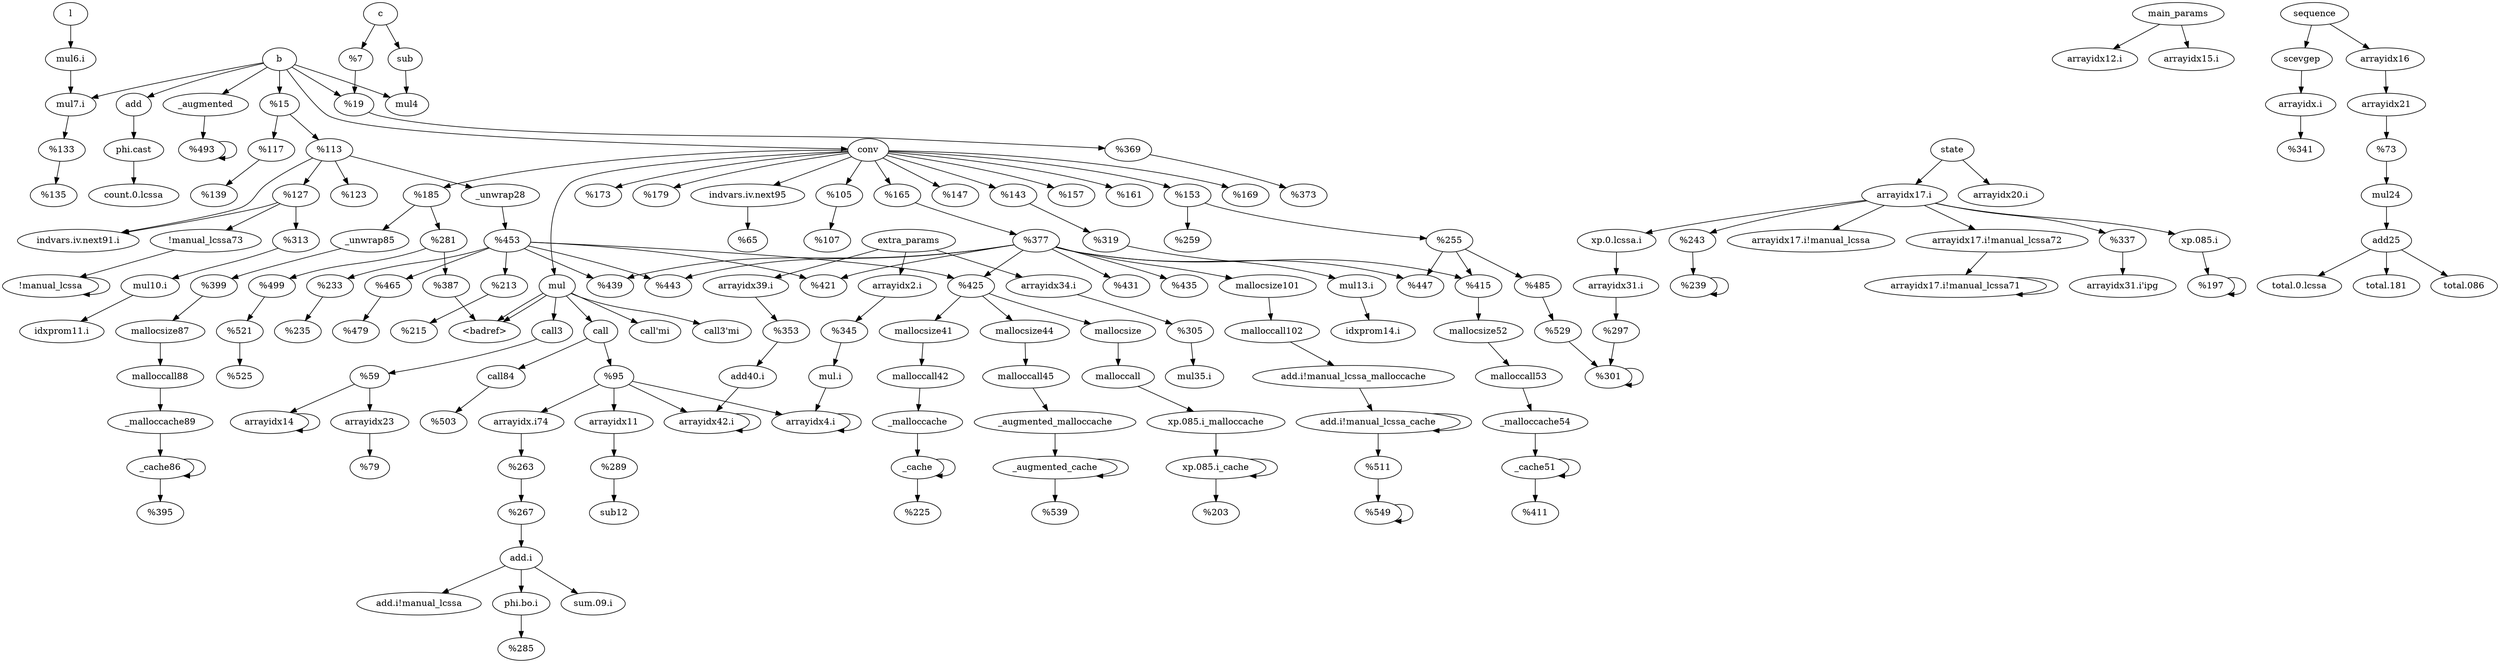 digraph G {
		"l" -> "mul6.i"
		"c" -> "sub"
		"c" -> "%6"
		"b" -> "mul7.i"
		"b" -> "conv"
		"b" -> "%2"
		"b" -> "%7"
		"b" -> "add"
		"b" -> "_augmented"
		"b" -> "mul4"
		"main_params" -> "arrayidx12.i"
		"main_params" -> "arrayidx15.i"
		"extra_params" -> "arrayidx2.i"
		"extra_params" -> "arrayidx39.i"
		"extra_params" -> "arrayidx34.i"
		"state" -> "arrayidx20.i"
		"state" -> "arrayidx17.i"
		"sequence" -> "scevgep"
		"sequence" -> "arrayidx16"
		"mul" -> "<badref>"
		"mul" -> "call'mi"
		"mul" -> "<badref>"
		"mul" -> "call3'mi"
		"mul" -> "call3"
		"mul" -> "call"
		"call3" -> "%1"
		"xp.0.lcssa.i" -> "arrayidx31.i"
		"indvars.iv.next95" -> "%81"
		"add" -> "phi.cast"
		"arrayidx16" -> "arrayidx21"
		"arrayidx21" -> "%79"
		"%79" -> "mul24"
		"arrayidx23" -> "%80"
		"mul24" -> "add25"
		"add25" -> "total.0.lcssa"
		"add25" -> "total.181"
		"add25" -> "total.086"
		"phi.cast" -> "count.0.lcssa"
		"call" -> "call84"
		"call" -> "%0"
		"%1" -> "arrayidx23"
		"%1" -> "arrayidx14"
		"scevgep" -> "arrayidx.i"
		"%25" -> "%26"
		"%6" -> "%7"
		"%2" -> "%3"
		"%2" -> "%5"
		"%3" -> "_unwrap28"
		"%3" -> "%28"
		"%3" -> "%44"
		"%3" -> "indvars.iv.next91.i"
		"%4" -> "%12"
		"%5" -> "%56"
		"conv" -> "%46"
		"conv" -> "%27"
		"conv" -> "indvars.iv.next95"
		"conv" -> "%13"
		"conv" -> "%11"
		"conv" -> "%54"
		"conv" -> "%10"
		"conv" -> "%16"
		"conv" -> "%15"
		"conv" -> "%25"
		"conv" -> "%24"
		"conv" -> "mul"
		"conv" -> "%14"
		"%0" -> "arrayidx11"
		"%0" -> "arrayidx.i74"
		"%0" -> "arrayidx42.i"
		"%0" -> "arrayidx4.i"
		"xp.085.i" -> "%38"
		"xp.085.i_cache" -> "xp.085.i_cache"
		"xp.085.i_cache" -> "%34"
		"mallocsize" -> "malloccall"
		"malloccall" -> "xp.085.i_malloccache"
		"xp.085.i_malloccache" -> "xp.085.i_cache"
		"%36" -> "%37"
		"%38" -> "%38"
		"mallocsize41" -> "malloccall42"
		"_cache" -> "_cache"
		"_cache" -> "%39"
		"malloccall42" -> "_malloccache"
		"_malloccache" -> "_cache"
		"%41" -> "%42"
		"%43" -> "%43"
		"%33" -> "%43"
		"!manual_lcssa73" -> "!manual_lcssa"
		"!manual_lcssa" -> "!manual_lcssa"
		"arrayidx17.i!manual_lcssa71" -> "arrayidx17.i!manual_lcssa71"
		"arrayidx17.i!manual_lcssa72" -> "arrayidx17.i!manual_lcssa71"
		"%13" -> "%20"
		"%13" -> "%32"
		"arrayidx.i74" -> "%73"
		"%73" -> "%74"
		"%74" -> "add.i"
		"add.i" -> "add.i!manual_lcssa"
		"add.i" -> "phi.bo.i"
		"add.i" -> "sum.09.i"
		"%14" -> "_unwrap85"
		"%14" -> "%63"
		"phi.bo.i" -> "%77"
		"arrayidx11" -> "%78"
		"%78" -> "sub12"
		"arrayidx14" -> "arrayidx14"
		"arrayidx31.i" -> "%53"
		"%53" -> "%62"
		"arrayidx34.i" -> "%55"
		"%55" -> "mul35.i"
		"arrayidx4.i" -> "arrayidx4.i"
		"%45" -> "mul10.i"
		"mul10.i" -> "idxprom11.i"
		"%46" -> "%47"
		"%47" -> "mul13.i"
		"mul13.i" -> "idxprom14.i"
		"arrayidx17.i" -> "%33"
		"arrayidx17.i" -> "xp.085.i"
		"arrayidx17.i" -> "xp.0.lcssa.i"
		"arrayidx17.i" -> "arrayidx17.i!manual_lcssa72"
		"arrayidx17.i" -> "arrayidx17.i!manual_lcssa"
		"arrayidx17.i" -> "%31"
		"arrayidx.i" -> "%29"
		"arrayidx2.i" -> "%30"
		"%30" -> "mul.i"
		"mul.i" -> "arrayidx4.i"
		"arrayidx39.i" -> "%57"
		"%57" -> "add40.i"
		"add40.i" -> "arrayidx42.i"
		"arrayidx42.i" -> "arrayidx42.i"
		"sub" -> "mul4"
		"mul6.i" -> "mul7.i"
		"mul7.i" -> "%4"
		"%7" -> "%8"
		"%8" -> "%9"
		"%10" -> "%17"
		"%44" -> "!manual_lcssa73"
		"%44" -> "%45"
		"%44" -> "indvars.iv.next91.i"
		"%72" -> "<badref>"
		"malloccall88" -> "_malloccache89"
		"_cache86" -> "_cache86"
		"_cache86" -> "%64"
		"%23" -> "mallocsize87"
		"mallocsize87" -> "malloccall88"
		"_malloccache89" -> "_cache86"
		"_unwrap85" -> "%23"
		"_cache51" -> "_cache51"
		"_cache51" -> "%58"
		"%21" -> "mallocsize52"
		"mallocsize52" -> "malloccall53"
		"%17" -> "%35"
		"%17" -> "%19"
		"%17" -> "mallocsize101"
		"%17" -> "%65"
		"%17" -> "%22"
		"%17" -> "%49"
		"%17" -> "%40"
		"%17" -> "%59"
		"%17" -> "%21"
		"_unwrap28" -> "%18"
		"%18" -> "%35"
		"%18" -> "%19"
		"%18" -> "%49"
		"%18" -> "%40"
		"%18" -> "%50"
		"%18" -> "%41"
		"%18" -> "%36"
		"%19" -> "mallocsize44"
		"%19" -> "mallocsize41"
		"%19" -> "mallocsize"
		"%50" -> "%51"
		"%62" -> "%62"
		"%20" -> "%60"
		"%20" -> "%59"
		"%20" -> "%21"
		"_augmented" -> "%52"
		"%63" -> "%72"
		"%63" -> "%68"
		"call84" -> "%71"
		"mallocsize101" -> "malloccall102"
		"add.i!manual_lcssa_cache" -> "add.i!manual_lcssa_cache"
		"add.i!manual_lcssa_cache" -> "%75"
		"%31" -> "arrayidx31.i'ipg"
		"mallocsize44" -> "malloccall45"
		"malloccall53" -> "_malloccache54"
		"%68" -> "%69"
		"%69" -> "%70"
		"%60" -> "%61"
		"%61" -> "%62"
		"_augmented_malloccache" -> "_augmented_cache"
		"_augmented_cache" -> "_augmented_cache"
		"_augmented_cache" -> "%48"
		"malloccall45" -> "_augmented_malloccache"
		"malloccall102" -> "add.i!manual_lcssa_malloccache"
		"add.i!manual_lcssa_malloccache" -> "add.i!manual_lcssa_cache"
		"%75" -> "%76"
		"%76" -> "%76"
		"_malloccache54" -> "_cache51"
		"%52" -> "%52"
}
